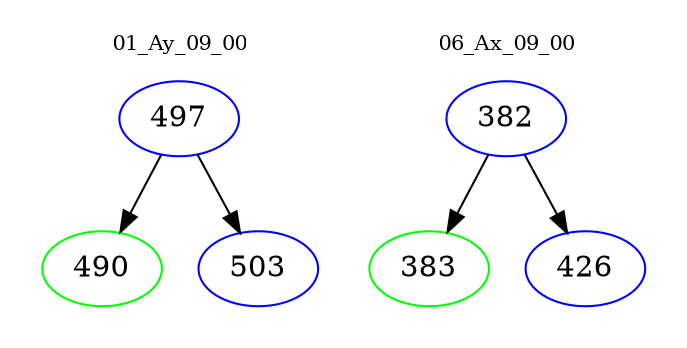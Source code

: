 digraph{
subgraph cluster_0 {
color = white
label = "01_Ay_09_00";
fontsize=10;
T0_497 [label="497", color="blue"]
T0_497 -> T0_490 [color="black"]
T0_490 [label="490", color="green"]
T0_497 -> T0_503 [color="black"]
T0_503 [label="503", color="blue"]
}
subgraph cluster_1 {
color = white
label = "06_Ax_09_00";
fontsize=10;
T1_382 [label="382", color="blue"]
T1_382 -> T1_383 [color="black"]
T1_383 [label="383", color="green"]
T1_382 -> T1_426 [color="black"]
T1_426 [label="426", color="blue"]
}
}
